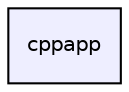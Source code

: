 digraph "cppapp" {
  compound=true
  node [ fontsize="10", fontname="Helvetica"];
  edge [ labelfontsize="10", labelfontname="Helvetica"];
  dir_2a035ac47120b11db6952fc519f6a67d [shape=box, label="cppapp", style="filled", fillcolor="#eeeeff", pencolor="black", URL="dir_2a035ac47120b11db6952fc519f6a67d.html"];
}
